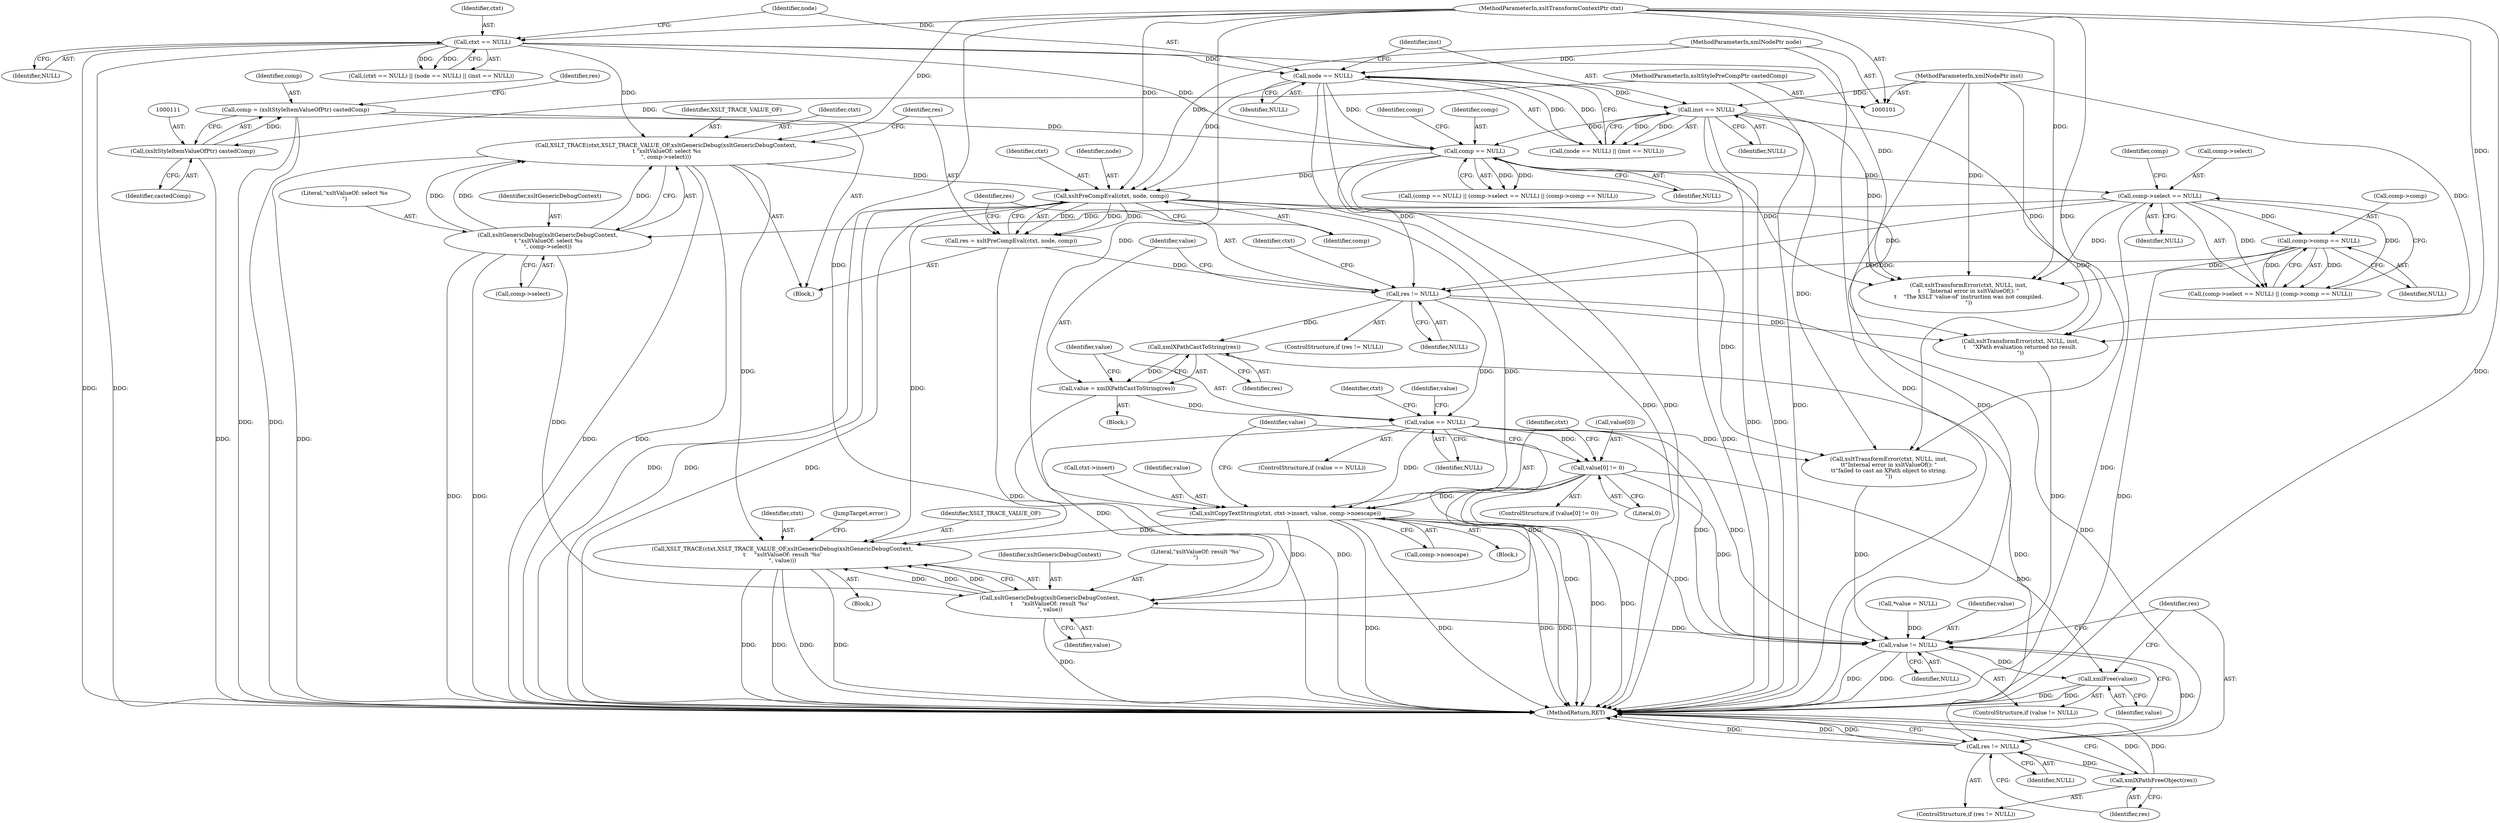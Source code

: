 digraph "0_Chrome_96dbafe288dbe2f0cc45fa3c39daf6d0c37acbab_44@array" {
"1000198" [label="(Call,value[0] != 0)"];
"1000182" [label="(Call,value == NULL)"];
"1000177" [label="(Call,value = xmlXPathCastToString(res))"];
"1000179" [label="(Call,xmlXPathCastToString(res))"];
"1000173" [label="(Call,res != NULL)"];
"1000166" [label="(Call,res = xsltPreCompEval(ctxt, node, comp))"];
"1000168" [label="(Call,xsltPreCompEval(ctxt, node, comp))"];
"1000157" [label="(Call,XSLT_TRACE(ctxt,XSLT_TRACE_VALUE_OF,xsltGenericDebug(xsltGenericDebugContext,\n \t \"xsltValueOf: select %s\n\", comp->select)))"];
"1000123" [label="(Call,ctxt == NULL)"];
"1000102" [label="(MethodParameterIn,xsltTransformContextPtr ctxt)"];
"1000160" [label="(Call,xsltGenericDebug(xsltGenericDebugContext,\n \t \"xsltValueOf: select %s\n\", comp->select))"];
"1000140" [label="(Call,comp->select == NULL)"];
"1000136" [label="(Call,comp == NULL)"];
"1000108" [label="(Call,comp = (xsltStyleItemValueOfPtr) castedComp)"];
"1000110" [label="(Call,(xsltStyleItemValueOfPtr) castedComp)"];
"1000105" [label="(MethodParameterIn,xsltStylePreCompPtr castedComp)"];
"1000130" [label="(Call,inst == NULL)"];
"1000104" [label="(MethodParameterIn,xmlNodePtr inst)"];
"1000127" [label="(Call,node == NULL)"];
"1000103" [label="(MethodParameterIn,xmlNodePtr node)"];
"1000145" [label="(Call,comp->comp == NULL)"];
"1000204" [label="(Call,xsltCopyTextString(ctxt, ctxt->insert, value, comp->noescape))"];
"1000229" [label="(Call,XSLT_TRACE(ctxt,XSLT_TRACE_VALUE_OF,xsltGenericDebug(xsltGenericDebugContext,\n\t     \"xsltValueOf: result '%s'\n\", value)))"];
"1000232" [label="(Call,xsltGenericDebug(xsltGenericDebugContext,\n\t     \"xsltValueOf: result '%s'\n\", value))"];
"1000238" [label="(Call,value != NULL)"];
"1000241" [label="(Call,xmlFree(value))"];
"1000244" [label="(Call,res != NULL)"];
"1000247" [label="(Call,xmlXPathFreeObject(res))"];
"1000177" [label="(Call,value = xmlXPathCastToString(res))"];
"1000241" [label="(Call,xmlFree(value))"];
"1000243" [label="(ControlStructure,if (res != NULL))"];
"1000112" [label="(Identifier,castedComp)"];
"1000231" [label="(Identifier,XSLT_TRACE_VALUE_OF)"];
"1000229" [label="(Call,XSLT_TRACE(ctxt,XSLT_TRACE_VALUE_OF,xsltGenericDebug(xsltGenericDebugContext,\n\t     \"xsltValueOf: result '%s'\n\", value)))"];
"1000170" [label="(Identifier,node)"];
"1000200" [label="(Identifier,value)"];
"1000118" [label="(Call,*value = NULL)"];
"1000147" [label="(Identifier,comp)"];
"1000108" [label="(Call,comp = (xsltStyleItemValueOfPtr) castedComp)"];
"1000249" [label="(MethodReturn,RET)"];
"1000210" [label="(Call,comp->noescape)"];
"1000171" [label="(Identifier,comp)"];
"1000178" [label="(Identifier,value)"];
"1000199" [label="(Call,value[0])"];
"1000246" [label="(Identifier,NULL)"];
"1000137" [label="(Identifier,comp)"];
"1000129" [label="(Identifier,NULL)"];
"1000149" [label="(Identifier,NULL)"];
"1000123" [label="(Call,ctxt == NULL)"];
"1000157" [label="(Call,XSLT_TRACE(ctxt,XSLT_TRACE_VALUE_OF,xsltGenericDebug(xsltGenericDebugContext,\n \t \"xsltValueOf: select %s\n\", comp->select)))"];
"1000161" [label="(Identifier,xsltGenericDebugContext)"];
"1000228" [label="(Block,)"];
"1000132" [label="(Identifier,NULL)"];
"1000127" [label="(Call,node == NULL)"];
"1000234" [label="(Literal,\"xsltValueOf: result '%s'\n\")"];
"1000124" [label="(Identifier,ctxt)"];
"1000146" [label="(Call,comp->comp)"];
"1000176" [label="(Block,)"];
"1000242" [label="(Identifier,value)"];
"1000230" [label="(Identifier,ctxt)"];
"1000245" [label="(Identifier,res)"];
"1000179" [label="(Call,xmlXPathCastToString(res))"];
"1000227" [label="(Identifier,value)"];
"1000180" [label="(Identifier,res)"];
"1000144" [label="(Identifier,NULL)"];
"1000125" [label="(Identifier,NULL)"];
"1000173" [label="(Call,res != NULL)"];
"1000128" [label="(Identifier,node)"];
"1000205" [label="(Identifier,ctxt)"];
"1000203" [label="(Block,)"];
"1000244" [label="(Call,res != NULL)"];
"1000131" [label="(Identifier,inst)"];
"1000138" [label="(Identifier,NULL)"];
"1000162" [label="(Literal,\"xsltValueOf: select %s\n\")"];
"1000202" [label="(Literal,0)"];
"1000216" [label="(Identifier,ctxt)"];
"1000102" [label="(MethodParameterIn,xsltTransformContextPtr ctxt)"];
"1000130" [label="(Call,inst == NULL)"];
"1000247" [label="(Call,xmlXPathFreeObject(res))"];
"1000184" [label="(Identifier,NULL)"];
"1000238" [label="(Call,value != NULL)"];
"1000175" [label="(Identifier,NULL)"];
"1000141" [label="(Call,comp->select)"];
"1000172" [label="(ControlStructure,if (res != NULL))"];
"1000140" [label="(Call,comp->select == NULL)"];
"1000106" [label="(Block,)"];
"1000122" [label="(Call,(ctxt == NULL) || (node == NULL) || (inst == NULL))"];
"1000139" [label="(Call,(comp->select == NULL) || (comp->comp == NULL))"];
"1000232" [label="(Call,xsltGenericDebug(xsltGenericDebugContext,\n\t     \"xsltValueOf: result '%s'\n\", value))"];
"1000183" [label="(Identifier,value)"];
"1000174" [label="(Identifier,res)"];
"1000126" [label="(Call,(node == NULL) || (inst == NULL))"];
"1000233" [label="(Identifier,xsltGenericDebugContext)"];
"1000158" [label="(Identifier,ctxt)"];
"1000198" [label="(Call,value[0] != 0)"];
"1000186" [label="(Call,xsltTransformError(ctxt, NULL, inst,\n\t\t\"Internal error in xsltValueOf(): \"\n\t\t\"failed to cast an XPath object to string.\n\"))"];
"1000103" [label="(MethodParameterIn,xmlNodePtr node)"];
"1000109" [label="(Identifier,comp)"];
"1000110" [label="(Call,(xsltStyleItemValueOfPtr) castedComp)"];
"1000215" [label="(Call,xsltTransformError(ctxt, NULL, inst,\n\t    \"XPath evaluation returned no result.\n\"))"];
"1000167" [label="(Identifier,res)"];
"1000204" [label="(Call,xsltCopyTextString(ctxt, ctxt->insert, value, comp->noescape))"];
"1000135" [label="(Call,(comp == NULL) || (comp->select == NULL) || (comp->comp == NULL))"];
"1000239" [label="(Identifier,value)"];
"1000168" [label="(Call,xsltPreCompEval(ctxt, node, comp))"];
"1000182" [label="(Call,value == NULL)"];
"1000197" [label="(ControlStructure,if (value[0] != 0))"];
"1000237" [label="(ControlStructure,if (value != NULL))"];
"1000169" [label="(Identifier,ctxt)"];
"1000235" [label="(Identifier,value)"];
"1000145" [label="(Call,comp->comp == NULL)"];
"1000166" [label="(Call,res = xsltPreCompEval(ctxt, node, comp))"];
"1000206" [label="(Call,ctxt->insert)"];
"1000160" [label="(Call,xsltGenericDebug(xsltGenericDebugContext,\n \t \"xsltValueOf: select %s\n\", comp->select))"];
"1000187" [label="(Identifier,ctxt)"];
"1000248" [label="(Identifier,res)"];
"1000209" [label="(Identifier,value)"];
"1000151" [label="(Call,xsltTransformError(ctxt, NULL, inst,\n\t    \"Internal error in xsltValueOf(): \"\n\t    \"The XSLT 'value-of' instruction was not compiled.\n\"))"];
"1000181" [label="(ControlStructure,if (value == NULL))"];
"1000136" [label="(Call,comp == NULL)"];
"1000236" [label="(JumpTarget,error:)"];
"1000115" [label="(Identifier,res)"];
"1000240" [label="(Identifier,NULL)"];
"1000142" [label="(Identifier,comp)"];
"1000105" [label="(MethodParameterIn,xsltStylePreCompPtr castedComp)"];
"1000104" [label="(MethodParameterIn,xmlNodePtr inst)"];
"1000159" [label="(Identifier,XSLT_TRACE_VALUE_OF)"];
"1000163" [label="(Call,comp->select)"];
"1000198" -> "1000197"  [label="AST: "];
"1000198" -> "1000202"  [label="CFG: "];
"1000199" -> "1000198"  [label="AST: "];
"1000202" -> "1000198"  [label="AST: "];
"1000205" -> "1000198"  [label="CFG: "];
"1000227" -> "1000198"  [label="CFG: "];
"1000198" -> "1000249"  [label="DDG: "];
"1000198" -> "1000249"  [label="DDG: "];
"1000182" -> "1000198"  [label="DDG: "];
"1000198" -> "1000204"  [label="DDG: "];
"1000198" -> "1000232"  [label="DDG: "];
"1000198" -> "1000238"  [label="DDG: "];
"1000198" -> "1000241"  [label="DDG: "];
"1000182" -> "1000181"  [label="AST: "];
"1000182" -> "1000184"  [label="CFG: "];
"1000183" -> "1000182"  [label="AST: "];
"1000184" -> "1000182"  [label="AST: "];
"1000187" -> "1000182"  [label="CFG: "];
"1000200" -> "1000182"  [label="CFG: "];
"1000182" -> "1000249"  [label="DDG: "];
"1000177" -> "1000182"  [label="DDG: "];
"1000173" -> "1000182"  [label="DDG: "];
"1000182" -> "1000186"  [label="DDG: "];
"1000182" -> "1000204"  [label="DDG: "];
"1000182" -> "1000232"  [label="DDG: "];
"1000182" -> "1000238"  [label="DDG: "];
"1000182" -> "1000238"  [label="DDG: "];
"1000177" -> "1000176"  [label="AST: "];
"1000177" -> "1000179"  [label="CFG: "];
"1000178" -> "1000177"  [label="AST: "];
"1000179" -> "1000177"  [label="AST: "];
"1000183" -> "1000177"  [label="CFG: "];
"1000177" -> "1000249"  [label="DDG: "];
"1000179" -> "1000177"  [label="DDG: "];
"1000179" -> "1000180"  [label="CFG: "];
"1000180" -> "1000179"  [label="AST: "];
"1000173" -> "1000179"  [label="DDG: "];
"1000179" -> "1000244"  [label="DDG: "];
"1000173" -> "1000172"  [label="AST: "];
"1000173" -> "1000175"  [label="CFG: "];
"1000174" -> "1000173"  [label="AST: "];
"1000175" -> "1000173"  [label="AST: "];
"1000178" -> "1000173"  [label="CFG: "];
"1000216" -> "1000173"  [label="CFG: "];
"1000166" -> "1000173"  [label="DDG: "];
"1000140" -> "1000173"  [label="DDG: "];
"1000145" -> "1000173"  [label="DDG: "];
"1000136" -> "1000173"  [label="DDG: "];
"1000173" -> "1000215"  [label="DDG: "];
"1000173" -> "1000244"  [label="DDG: "];
"1000166" -> "1000106"  [label="AST: "];
"1000166" -> "1000168"  [label="CFG: "];
"1000167" -> "1000166"  [label="AST: "];
"1000168" -> "1000166"  [label="AST: "];
"1000174" -> "1000166"  [label="CFG: "];
"1000166" -> "1000249"  [label="DDG: "];
"1000168" -> "1000166"  [label="DDG: "];
"1000168" -> "1000166"  [label="DDG: "];
"1000168" -> "1000166"  [label="DDG: "];
"1000168" -> "1000171"  [label="CFG: "];
"1000169" -> "1000168"  [label="AST: "];
"1000170" -> "1000168"  [label="AST: "];
"1000171" -> "1000168"  [label="AST: "];
"1000168" -> "1000249"  [label="DDG: "];
"1000168" -> "1000249"  [label="DDG: "];
"1000168" -> "1000249"  [label="DDG: "];
"1000157" -> "1000168"  [label="DDG: "];
"1000102" -> "1000168"  [label="DDG: "];
"1000127" -> "1000168"  [label="DDG: "];
"1000103" -> "1000168"  [label="DDG: "];
"1000136" -> "1000168"  [label="DDG: "];
"1000168" -> "1000186"  [label="DDG: "];
"1000168" -> "1000204"  [label="DDG: "];
"1000168" -> "1000215"  [label="DDG: "];
"1000168" -> "1000229"  [label="DDG: "];
"1000157" -> "1000106"  [label="AST: "];
"1000157" -> "1000160"  [label="CFG: "];
"1000158" -> "1000157"  [label="AST: "];
"1000159" -> "1000157"  [label="AST: "];
"1000160" -> "1000157"  [label="AST: "];
"1000167" -> "1000157"  [label="CFG: "];
"1000157" -> "1000249"  [label="DDG: "];
"1000157" -> "1000249"  [label="DDG: "];
"1000157" -> "1000249"  [label="DDG: "];
"1000123" -> "1000157"  [label="DDG: "];
"1000102" -> "1000157"  [label="DDG: "];
"1000160" -> "1000157"  [label="DDG: "];
"1000160" -> "1000157"  [label="DDG: "];
"1000160" -> "1000157"  [label="DDG: "];
"1000157" -> "1000229"  [label="DDG: "];
"1000123" -> "1000122"  [label="AST: "];
"1000123" -> "1000125"  [label="CFG: "];
"1000124" -> "1000123"  [label="AST: "];
"1000125" -> "1000123"  [label="AST: "];
"1000128" -> "1000123"  [label="CFG: "];
"1000122" -> "1000123"  [label="CFG: "];
"1000123" -> "1000249"  [label="DDG: "];
"1000123" -> "1000249"  [label="DDG: "];
"1000123" -> "1000122"  [label="DDG: "];
"1000123" -> "1000122"  [label="DDG: "];
"1000102" -> "1000123"  [label="DDG: "];
"1000123" -> "1000127"  [label="DDG: "];
"1000123" -> "1000136"  [label="DDG: "];
"1000123" -> "1000151"  [label="DDG: "];
"1000102" -> "1000101"  [label="AST: "];
"1000102" -> "1000249"  [label="DDG: "];
"1000102" -> "1000151"  [label="DDG: "];
"1000102" -> "1000186"  [label="DDG: "];
"1000102" -> "1000204"  [label="DDG: "];
"1000102" -> "1000215"  [label="DDG: "];
"1000102" -> "1000229"  [label="DDG: "];
"1000160" -> "1000163"  [label="CFG: "];
"1000161" -> "1000160"  [label="AST: "];
"1000162" -> "1000160"  [label="AST: "];
"1000163" -> "1000160"  [label="AST: "];
"1000160" -> "1000249"  [label="DDG: "];
"1000160" -> "1000249"  [label="DDG: "];
"1000140" -> "1000160"  [label="DDG: "];
"1000160" -> "1000232"  [label="DDG: "];
"1000140" -> "1000139"  [label="AST: "];
"1000140" -> "1000144"  [label="CFG: "];
"1000141" -> "1000140"  [label="AST: "];
"1000144" -> "1000140"  [label="AST: "];
"1000147" -> "1000140"  [label="CFG: "];
"1000139" -> "1000140"  [label="CFG: "];
"1000140" -> "1000249"  [label="DDG: "];
"1000140" -> "1000139"  [label="DDG: "];
"1000140" -> "1000139"  [label="DDG: "];
"1000136" -> "1000140"  [label="DDG: "];
"1000140" -> "1000145"  [label="DDG: "];
"1000140" -> "1000151"  [label="DDG: "];
"1000136" -> "1000135"  [label="AST: "];
"1000136" -> "1000138"  [label="CFG: "];
"1000137" -> "1000136"  [label="AST: "];
"1000138" -> "1000136"  [label="AST: "];
"1000142" -> "1000136"  [label="CFG: "];
"1000135" -> "1000136"  [label="CFG: "];
"1000136" -> "1000249"  [label="DDG: "];
"1000136" -> "1000135"  [label="DDG: "];
"1000136" -> "1000135"  [label="DDG: "];
"1000108" -> "1000136"  [label="DDG: "];
"1000130" -> "1000136"  [label="DDG: "];
"1000127" -> "1000136"  [label="DDG: "];
"1000136" -> "1000151"  [label="DDG: "];
"1000108" -> "1000106"  [label="AST: "];
"1000108" -> "1000110"  [label="CFG: "];
"1000109" -> "1000108"  [label="AST: "];
"1000110" -> "1000108"  [label="AST: "];
"1000115" -> "1000108"  [label="CFG: "];
"1000108" -> "1000249"  [label="DDG: "];
"1000108" -> "1000249"  [label="DDG: "];
"1000110" -> "1000108"  [label="DDG: "];
"1000110" -> "1000112"  [label="CFG: "];
"1000111" -> "1000110"  [label="AST: "];
"1000112" -> "1000110"  [label="AST: "];
"1000110" -> "1000249"  [label="DDG: "];
"1000105" -> "1000110"  [label="DDG: "];
"1000105" -> "1000101"  [label="AST: "];
"1000105" -> "1000249"  [label="DDG: "];
"1000130" -> "1000126"  [label="AST: "];
"1000130" -> "1000132"  [label="CFG: "];
"1000131" -> "1000130"  [label="AST: "];
"1000132" -> "1000130"  [label="AST: "];
"1000126" -> "1000130"  [label="CFG: "];
"1000130" -> "1000249"  [label="DDG: "];
"1000130" -> "1000249"  [label="DDG: "];
"1000130" -> "1000126"  [label="DDG: "];
"1000130" -> "1000126"  [label="DDG: "];
"1000104" -> "1000130"  [label="DDG: "];
"1000127" -> "1000130"  [label="DDG: "];
"1000130" -> "1000151"  [label="DDG: "];
"1000130" -> "1000186"  [label="DDG: "];
"1000130" -> "1000215"  [label="DDG: "];
"1000104" -> "1000101"  [label="AST: "];
"1000104" -> "1000249"  [label="DDG: "];
"1000104" -> "1000151"  [label="DDG: "];
"1000104" -> "1000186"  [label="DDG: "];
"1000104" -> "1000215"  [label="DDG: "];
"1000127" -> "1000126"  [label="AST: "];
"1000127" -> "1000129"  [label="CFG: "];
"1000128" -> "1000127"  [label="AST: "];
"1000129" -> "1000127"  [label="AST: "];
"1000131" -> "1000127"  [label="CFG: "];
"1000126" -> "1000127"  [label="CFG: "];
"1000127" -> "1000249"  [label="DDG: "];
"1000127" -> "1000249"  [label="DDG: "];
"1000127" -> "1000126"  [label="DDG: "];
"1000127" -> "1000126"  [label="DDG: "];
"1000103" -> "1000127"  [label="DDG: "];
"1000103" -> "1000101"  [label="AST: "];
"1000103" -> "1000249"  [label="DDG: "];
"1000145" -> "1000139"  [label="AST: "];
"1000145" -> "1000149"  [label="CFG: "];
"1000146" -> "1000145"  [label="AST: "];
"1000149" -> "1000145"  [label="AST: "];
"1000139" -> "1000145"  [label="CFG: "];
"1000145" -> "1000249"  [label="DDG: "];
"1000145" -> "1000139"  [label="DDG: "];
"1000145" -> "1000139"  [label="DDG: "];
"1000145" -> "1000151"  [label="DDG: "];
"1000204" -> "1000203"  [label="AST: "];
"1000204" -> "1000210"  [label="CFG: "];
"1000205" -> "1000204"  [label="AST: "];
"1000206" -> "1000204"  [label="AST: "];
"1000209" -> "1000204"  [label="AST: "];
"1000210" -> "1000204"  [label="AST: "];
"1000227" -> "1000204"  [label="CFG: "];
"1000204" -> "1000249"  [label="DDG: "];
"1000204" -> "1000249"  [label="DDG: "];
"1000204" -> "1000249"  [label="DDG: "];
"1000204" -> "1000249"  [label="DDG: "];
"1000204" -> "1000229"  [label="DDG: "];
"1000204" -> "1000232"  [label="DDG: "];
"1000204" -> "1000238"  [label="DDG: "];
"1000229" -> "1000228"  [label="AST: "];
"1000229" -> "1000232"  [label="CFG: "];
"1000230" -> "1000229"  [label="AST: "];
"1000231" -> "1000229"  [label="AST: "];
"1000232" -> "1000229"  [label="AST: "];
"1000236" -> "1000229"  [label="CFG: "];
"1000229" -> "1000249"  [label="DDG: "];
"1000229" -> "1000249"  [label="DDG: "];
"1000229" -> "1000249"  [label="DDG: "];
"1000229" -> "1000249"  [label="DDG: "];
"1000232" -> "1000229"  [label="DDG: "];
"1000232" -> "1000229"  [label="DDG: "];
"1000232" -> "1000229"  [label="DDG: "];
"1000232" -> "1000235"  [label="CFG: "];
"1000233" -> "1000232"  [label="AST: "];
"1000234" -> "1000232"  [label="AST: "];
"1000235" -> "1000232"  [label="AST: "];
"1000232" -> "1000249"  [label="DDG: "];
"1000232" -> "1000238"  [label="DDG: "];
"1000238" -> "1000237"  [label="AST: "];
"1000238" -> "1000240"  [label="CFG: "];
"1000239" -> "1000238"  [label="AST: "];
"1000240" -> "1000238"  [label="AST: "];
"1000242" -> "1000238"  [label="CFG: "];
"1000245" -> "1000238"  [label="CFG: "];
"1000238" -> "1000249"  [label="DDG: "];
"1000238" -> "1000249"  [label="DDG: "];
"1000118" -> "1000238"  [label="DDG: "];
"1000186" -> "1000238"  [label="DDG: "];
"1000215" -> "1000238"  [label="DDG: "];
"1000238" -> "1000241"  [label="DDG: "];
"1000238" -> "1000244"  [label="DDG: "];
"1000241" -> "1000237"  [label="AST: "];
"1000241" -> "1000242"  [label="CFG: "];
"1000242" -> "1000241"  [label="AST: "];
"1000245" -> "1000241"  [label="CFG: "];
"1000241" -> "1000249"  [label="DDG: "];
"1000241" -> "1000249"  [label="DDG: "];
"1000244" -> "1000243"  [label="AST: "];
"1000244" -> "1000246"  [label="CFG: "];
"1000245" -> "1000244"  [label="AST: "];
"1000246" -> "1000244"  [label="AST: "];
"1000248" -> "1000244"  [label="CFG: "];
"1000249" -> "1000244"  [label="CFG: "];
"1000244" -> "1000249"  [label="DDG: "];
"1000244" -> "1000249"  [label="DDG: "];
"1000244" -> "1000249"  [label="DDG: "];
"1000244" -> "1000247"  [label="DDG: "];
"1000247" -> "1000243"  [label="AST: "];
"1000247" -> "1000248"  [label="CFG: "];
"1000248" -> "1000247"  [label="AST: "];
"1000249" -> "1000247"  [label="CFG: "];
"1000247" -> "1000249"  [label="DDG: "];
"1000247" -> "1000249"  [label="DDG: "];
}
